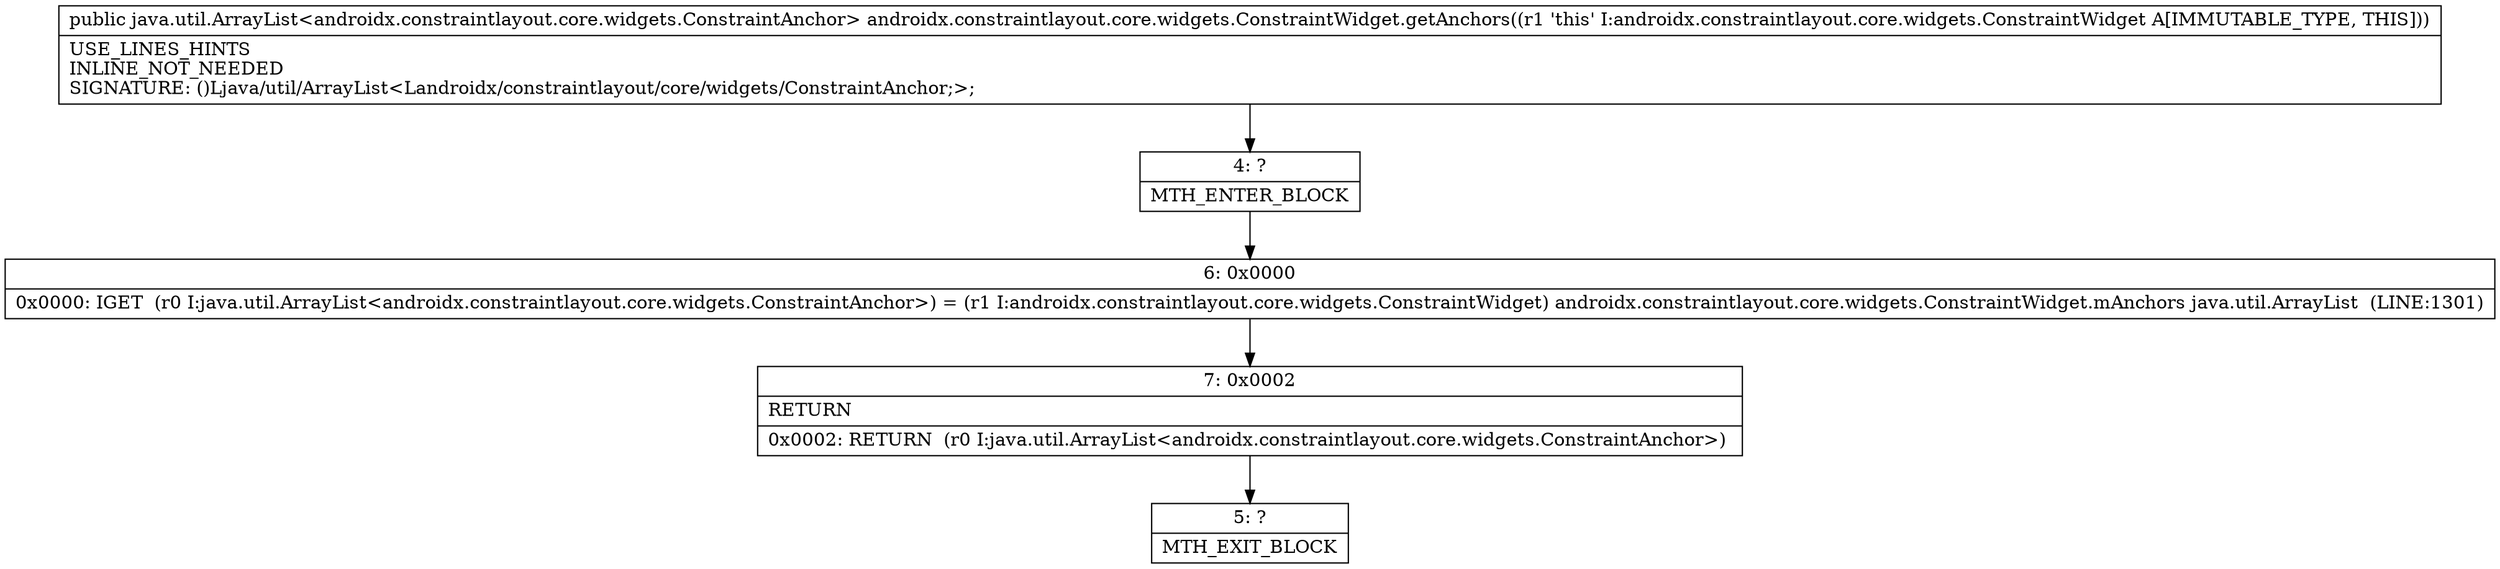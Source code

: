 digraph "CFG forandroidx.constraintlayout.core.widgets.ConstraintWidget.getAnchors()Ljava\/util\/ArrayList;" {
Node_4 [shape=record,label="{4\:\ ?|MTH_ENTER_BLOCK\l}"];
Node_6 [shape=record,label="{6\:\ 0x0000|0x0000: IGET  (r0 I:java.util.ArrayList\<androidx.constraintlayout.core.widgets.ConstraintAnchor\>) = (r1 I:androidx.constraintlayout.core.widgets.ConstraintWidget) androidx.constraintlayout.core.widgets.ConstraintWidget.mAnchors java.util.ArrayList  (LINE:1301)\l}"];
Node_7 [shape=record,label="{7\:\ 0x0002|RETURN\l|0x0002: RETURN  (r0 I:java.util.ArrayList\<androidx.constraintlayout.core.widgets.ConstraintAnchor\>) \l}"];
Node_5 [shape=record,label="{5\:\ ?|MTH_EXIT_BLOCK\l}"];
MethodNode[shape=record,label="{public java.util.ArrayList\<androidx.constraintlayout.core.widgets.ConstraintAnchor\> androidx.constraintlayout.core.widgets.ConstraintWidget.getAnchors((r1 'this' I:androidx.constraintlayout.core.widgets.ConstraintWidget A[IMMUTABLE_TYPE, THIS]))  | USE_LINES_HINTS\lINLINE_NOT_NEEDED\lSIGNATURE: ()Ljava\/util\/ArrayList\<Landroidx\/constraintlayout\/core\/widgets\/ConstraintAnchor;\>;\l}"];
MethodNode -> Node_4;Node_4 -> Node_6;
Node_6 -> Node_7;
Node_7 -> Node_5;
}

